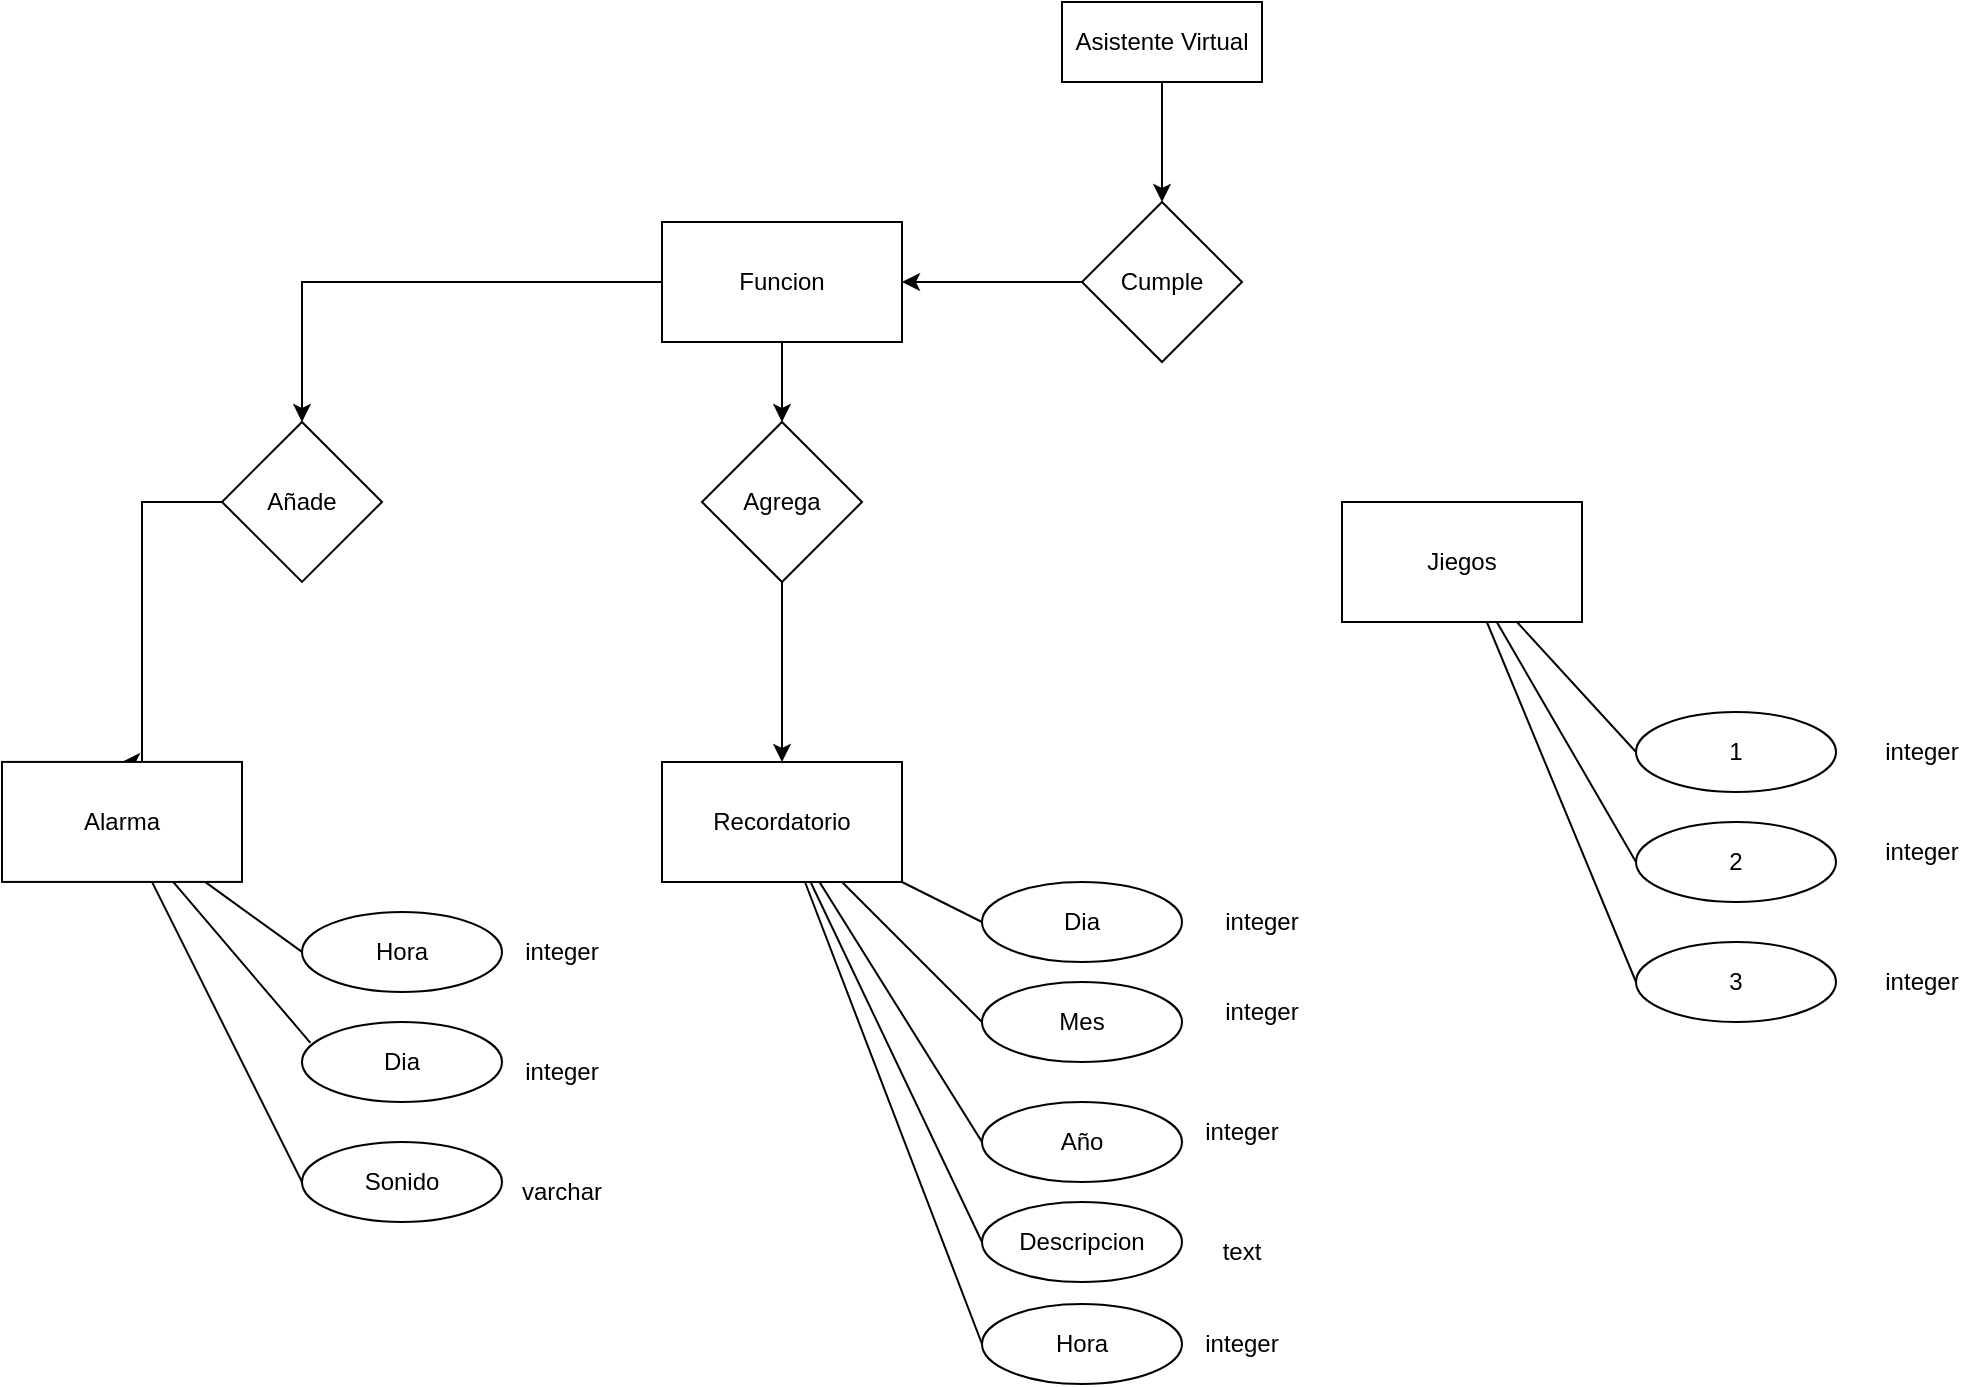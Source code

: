 <mxfile version="24.6.4" type="device">
  <diagram name="Página-1" id="XGo4QF6mYdpmztNutad-">
    <mxGraphModel dx="1548" dy="515" grid="1" gridSize="10" guides="1" tooltips="1" connect="1" arrows="1" fold="1" page="1" pageScale="1" pageWidth="827" pageHeight="1169" math="0" shadow="0">
      <root>
        <mxCell id="0" />
        <mxCell id="1" parent="0" />
        <mxCell id="E5vyAwLDSGxeVuyTleDd-7" value="" style="edgeStyle=orthogonalEdgeStyle;rounded=0;orthogonalLoop=1;jettySize=auto;html=1;" edge="1" parent="1" source="E5vyAwLDSGxeVuyTleDd-5" target="E5vyAwLDSGxeVuyTleDd-6">
          <mxGeometry relative="1" as="geometry" />
        </mxCell>
        <mxCell id="E5vyAwLDSGxeVuyTleDd-5" value="Asistente Virtual" style="whiteSpace=wrap;html=1;align=center;" vertex="1" parent="1">
          <mxGeometry x="1310" y="110" width="100" height="40" as="geometry" />
        </mxCell>
        <mxCell id="E5vyAwLDSGxeVuyTleDd-9" value="" style="edgeStyle=orthogonalEdgeStyle;rounded=0;orthogonalLoop=1;jettySize=auto;html=1;" edge="1" parent="1" source="E5vyAwLDSGxeVuyTleDd-6" target="E5vyAwLDSGxeVuyTleDd-8">
          <mxGeometry relative="1" as="geometry" />
        </mxCell>
        <mxCell id="E5vyAwLDSGxeVuyTleDd-6" value="Cumple" style="rhombus;whiteSpace=wrap;html=1;" vertex="1" parent="1">
          <mxGeometry x="1320" y="210" width="80" height="80" as="geometry" />
        </mxCell>
        <mxCell id="E5vyAwLDSGxeVuyTleDd-12" value="" style="edgeStyle=orthogonalEdgeStyle;rounded=0;orthogonalLoop=1;jettySize=auto;html=1;exitX=0;exitY=0.5;exitDx=0;exitDy=0;" edge="1" parent="1" source="E5vyAwLDSGxeVuyTleDd-8" target="E5vyAwLDSGxeVuyTleDd-11">
          <mxGeometry relative="1" as="geometry">
            <mxPoint x="1050" y="250.037" as="sourcePoint" />
          </mxGeometry>
        </mxCell>
        <mxCell id="E5vyAwLDSGxeVuyTleDd-14" value="" style="edgeStyle=orthogonalEdgeStyle;rounded=0;orthogonalLoop=1;jettySize=auto;html=1;" edge="1" parent="1" source="E5vyAwLDSGxeVuyTleDd-8" target="E5vyAwLDSGxeVuyTleDd-13">
          <mxGeometry relative="1" as="geometry" />
        </mxCell>
        <mxCell id="E5vyAwLDSGxeVuyTleDd-8" value="Funcion" style="whiteSpace=wrap;html=1;" vertex="1" parent="1">
          <mxGeometry x="1110" y="220" width="120" height="60" as="geometry" />
        </mxCell>
        <mxCell id="E5vyAwLDSGxeVuyTleDd-15" style="edgeStyle=orthogonalEdgeStyle;rounded=0;orthogonalLoop=1;jettySize=auto;html=1;entryX=0.5;entryY=0;entryDx=0;entryDy=0;" edge="1" parent="1" source="E5vyAwLDSGxeVuyTleDd-11" target="E5vyAwLDSGxeVuyTleDd-16">
          <mxGeometry relative="1" as="geometry">
            <mxPoint x="850" y="479.96" as="targetPoint" />
            <Array as="points">
              <mxPoint x="850" y="359.96" />
            </Array>
          </mxGeometry>
        </mxCell>
        <mxCell id="E5vyAwLDSGxeVuyTleDd-11" value="Añade" style="rhombus;whiteSpace=wrap;html=1;" vertex="1" parent="1">
          <mxGeometry x="890" y="319.96" width="80" height="80" as="geometry" />
        </mxCell>
        <mxCell id="E5vyAwLDSGxeVuyTleDd-32" style="edgeStyle=orthogonalEdgeStyle;rounded=0;orthogonalLoop=1;jettySize=auto;html=1;" edge="1" parent="1" source="E5vyAwLDSGxeVuyTleDd-13" target="E5vyAwLDSGxeVuyTleDd-25">
          <mxGeometry relative="1" as="geometry" />
        </mxCell>
        <mxCell id="E5vyAwLDSGxeVuyTleDd-13" value="Agrega" style="rhombus;whiteSpace=wrap;html=1;" vertex="1" parent="1">
          <mxGeometry x="1130" y="320" width="80" height="80" as="geometry" />
        </mxCell>
        <mxCell id="E5vyAwLDSGxeVuyTleDd-16" value="Alarma" style="whiteSpace=wrap;html=1;" vertex="1" parent="1">
          <mxGeometry x="780" y="489.96" width="120" height="60" as="geometry" />
        </mxCell>
        <mxCell id="E5vyAwLDSGxeVuyTleDd-19" value="" style="endArrow=none;html=1;rounded=0;exitX=0.042;exitY=0.26;exitDx=0;exitDy=0;exitPerimeter=0;" edge="1" parent="1" source="E5vyAwLDSGxeVuyTleDd-50" target="E5vyAwLDSGxeVuyTleDd-16">
          <mxGeometry width="50" height="50" relative="1" as="geometry">
            <mxPoint x="920" y="640" as="sourcePoint" />
            <mxPoint x="1020" y="569.96" as="targetPoint" />
          </mxGeometry>
        </mxCell>
        <mxCell id="E5vyAwLDSGxeVuyTleDd-21" value="Hora" style="ellipse;whiteSpace=wrap;html=1;align=center;" vertex="1" parent="1">
          <mxGeometry x="930" y="564.96" width="100" height="40" as="geometry" />
        </mxCell>
        <mxCell id="E5vyAwLDSGxeVuyTleDd-22" value="" style="endArrow=none;html=1;rounded=0;exitX=0;exitY=0.5;exitDx=0;exitDy=0;" edge="1" parent="1" source="E5vyAwLDSGxeVuyTleDd-21" target="E5vyAwLDSGxeVuyTleDd-16">
          <mxGeometry width="50" height="50" relative="1" as="geometry">
            <mxPoint x="1100" y="599.96" as="sourcePoint" />
            <mxPoint x="980" y="529.96" as="targetPoint" />
          </mxGeometry>
        </mxCell>
        <mxCell id="E5vyAwLDSGxeVuyTleDd-24" value="" style="endArrow=none;html=1;rounded=0;exitX=0;exitY=0.5;exitDx=0;exitDy=0;" edge="1" parent="1" source="E5vyAwLDSGxeVuyTleDd-49" target="E5vyAwLDSGxeVuyTleDd-16">
          <mxGeometry width="50" height="50" relative="1" as="geometry">
            <mxPoint x="940" y="700" as="sourcePoint" />
            <mxPoint x="970" y="609.96" as="targetPoint" />
          </mxGeometry>
        </mxCell>
        <mxCell id="E5vyAwLDSGxeVuyTleDd-25" value="Recordatorio" style="whiteSpace=wrap;html=1;" vertex="1" parent="1">
          <mxGeometry x="1110" y="490" width="120" height="60" as="geometry" />
        </mxCell>
        <mxCell id="E5vyAwLDSGxeVuyTleDd-26" value="Mes" style="ellipse;whiteSpace=wrap;html=1;align=center;" vertex="1" parent="1">
          <mxGeometry x="1270" y="600" width="100" height="40" as="geometry" />
        </mxCell>
        <mxCell id="E5vyAwLDSGxeVuyTleDd-27" value="" style="endArrow=none;html=1;rounded=0;exitX=0;exitY=0.5;exitDx=0;exitDy=0;" edge="1" parent="1" source="E5vyAwLDSGxeVuyTleDd-26" target="E5vyAwLDSGxeVuyTleDd-25">
          <mxGeometry width="50" height="50" relative="1" as="geometry">
            <mxPoint x="1290" y="620" as="sourcePoint" />
            <mxPoint x="1340" y="570" as="targetPoint" />
          </mxGeometry>
        </mxCell>
        <mxCell id="E5vyAwLDSGxeVuyTleDd-28" value="Dia" style="ellipse;whiteSpace=wrap;html=1;align=center;" vertex="1" parent="1">
          <mxGeometry x="1270" y="550" width="100" height="40" as="geometry" />
        </mxCell>
        <mxCell id="E5vyAwLDSGxeVuyTleDd-29" value="" style="endArrow=none;html=1;rounded=0;exitX=0;exitY=0.5;exitDx=0;exitDy=0;" edge="1" parent="1" source="E5vyAwLDSGxeVuyTleDd-28" target="E5vyAwLDSGxeVuyTleDd-25">
          <mxGeometry width="50" height="50" relative="1" as="geometry">
            <mxPoint x="1420" y="600" as="sourcePoint" />
            <mxPoint x="1300" y="530" as="targetPoint" />
          </mxGeometry>
        </mxCell>
        <mxCell id="E5vyAwLDSGxeVuyTleDd-30" value="Año" style="ellipse;whiteSpace=wrap;html=1;align=center;" vertex="1" parent="1">
          <mxGeometry x="1270" y="660" width="100" height="40" as="geometry" />
        </mxCell>
        <mxCell id="E5vyAwLDSGxeVuyTleDd-31" value="" style="endArrow=none;html=1;rounded=0;exitX=0;exitY=0.5;exitDx=0;exitDy=0;" edge="1" parent="1" source="E5vyAwLDSGxeVuyTleDd-30" target="E5vyAwLDSGxeVuyTleDd-25">
          <mxGeometry width="50" height="50" relative="1" as="geometry">
            <mxPoint x="1410" y="680" as="sourcePoint" />
            <mxPoint x="1290" y="610" as="targetPoint" />
          </mxGeometry>
        </mxCell>
        <mxCell id="E5vyAwLDSGxeVuyTleDd-33" value="Descripcion" style="ellipse;whiteSpace=wrap;html=1;align=center;" vertex="1" parent="1">
          <mxGeometry x="1270" y="710" width="100" height="40" as="geometry" />
        </mxCell>
        <mxCell id="E5vyAwLDSGxeVuyTleDd-34" value="" style="endArrow=none;html=1;rounded=0;exitX=0;exitY=0.5;exitDx=0;exitDy=0;" edge="1" parent="1" source="E5vyAwLDSGxeVuyTleDd-33" target="E5vyAwLDSGxeVuyTleDd-25">
          <mxGeometry width="50" height="50" relative="1" as="geometry">
            <mxPoint x="1471.24" y="878.5" as="sourcePoint" />
            <mxPoint x="1218.756" y="585" as="targetPoint" />
          </mxGeometry>
        </mxCell>
        <mxCell id="E5vyAwLDSGxeVuyTleDd-35" value="Hora" style="ellipse;whiteSpace=wrap;html=1;align=center;" vertex="1" parent="1">
          <mxGeometry x="1270" y="761" width="100" height="40" as="geometry" />
        </mxCell>
        <mxCell id="E5vyAwLDSGxeVuyTleDd-36" value="" style="endArrow=none;html=1;rounded=0;exitX=0;exitY=0.5;exitDx=0;exitDy=0;" edge="1" parent="1" source="E5vyAwLDSGxeVuyTleDd-35" target="E5vyAwLDSGxeVuyTleDd-25">
          <mxGeometry width="50" height="50" relative="1" as="geometry">
            <mxPoint x="1241" y="750" as="sourcePoint" />
            <mxPoint x="1155" y="570" as="targetPoint" />
          </mxGeometry>
        </mxCell>
        <mxCell id="E5vyAwLDSGxeVuyTleDd-37" value="Jiegos" style="whiteSpace=wrap;html=1;" vertex="1" parent="1">
          <mxGeometry x="1450" y="360" width="120" height="60" as="geometry" />
        </mxCell>
        <mxCell id="E5vyAwLDSGxeVuyTleDd-39" value="2" style="ellipse;whiteSpace=wrap;html=1;align=center;" vertex="1" parent="1">
          <mxGeometry x="1597" y="520" width="100" height="40" as="geometry" />
        </mxCell>
        <mxCell id="E5vyAwLDSGxeVuyTleDd-40" value="" style="endArrow=none;html=1;rounded=0;exitX=0;exitY=0.5;exitDx=0;exitDy=0;" edge="1" source="E5vyAwLDSGxeVuyTleDd-39" parent="1" target="E5vyAwLDSGxeVuyTleDd-37">
          <mxGeometry width="50" height="50" relative="1" as="geometry">
            <mxPoint x="1637" y="520" as="sourcePoint" />
            <mxPoint x="1537" y="450" as="targetPoint" />
          </mxGeometry>
        </mxCell>
        <mxCell id="E5vyAwLDSGxeVuyTleDd-41" value="1" style="ellipse;whiteSpace=wrap;html=1;align=center;" vertex="1" parent="1">
          <mxGeometry x="1597" y="465" width="100" height="40" as="geometry" />
        </mxCell>
        <mxCell id="E5vyAwLDSGxeVuyTleDd-42" value="" style="endArrow=none;html=1;rounded=0;exitX=0;exitY=0.5;exitDx=0;exitDy=0;" edge="1" source="E5vyAwLDSGxeVuyTleDd-41" parent="1" target="E5vyAwLDSGxeVuyTleDd-37">
          <mxGeometry width="50" height="50" relative="1" as="geometry">
            <mxPoint x="1767" y="500" as="sourcePoint" />
            <mxPoint x="1554" y="450" as="targetPoint" />
          </mxGeometry>
        </mxCell>
        <mxCell id="E5vyAwLDSGxeVuyTleDd-43" value="3" style="ellipse;whiteSpace=wrap;html=1;align=center;" vertex="1" parent="1">
          <mxGeometry x="1597" y="580" width="100" height="40" as="geometry" />
        </mxCell>
        <mxCell id="E5vyAwLDSGxeVuyTleDd-44" value="" style="endArrow=none;html=1;rounded=0;exitX=0;exitY=0.5;exitDx=0;exitDy=0;" edge="1" source="E5vyAwLDSGxeVuyTleDd-43" parent="1" target="E5vyAwLDSGxeVuyTleDd-37">
          <mxGeometry width="50" height="50" relative="1" as="geometry">
            <mxPoint x="1757" y="580" as="sourcePoint" />
            <mxPoint x="1530" y="450" as="targetPoint" />
          </mxGeometry>
        </mxCell>
        <mxCell id="E5vyAwLDSGxeVuyTleDd-45" value="integer" style="text;html=1;align=center;verticalAlign=middle;whiteSpace=wrap;rounded=0;" vertex="1" parent="1">
          <mxGeometry x="1710" y="520" width="60" height="30" as="geometry" />
        </mxCell>
        <mxCell id="E5vyAwLDSGxeVuyTleDd-46" value="integer" style="text;html=1;align=center;verticalAlign=middle;whiteSpace=wrap;rounded=0;" vertex="1" parent="1">
          <mxGeometry x="1710" y="470" width="60" height="30" as="geometry" />
        </mxCell>
        <mxCell id="E5vyAwLDSGxeVuyTleDd-47" value="integer" style="text;html=1;align=center;verticalAlign=middle;whiteSpace=wrap;rounded=0;" vertex="1" parent="1">
          <mxGeometry x="1710" y="585" width="60" height="30" as="geometry" />
        </mxCell>
        <mxCell id="E5vyAwLDSGxeVuyTleDd-48" value="integer" style="text;html=1;align=center;verticalAlign=middle;whiteSpace=wrap;rounded=0;" vertex="1" parent="1">
          <mxGeometry x="1030" y="570" width="60" height="30" as="geometry" />
        </mxCell>
        <mxCell id="E5vyAwLDSGxeVuyTleDd-49" value="Sonido" style="ellipse;whiteSpace=wrap;html=1;align=center;" vertex="1" parent="1">
          <mxGeometry x="930" y="680" width="100" height="40" as="geometry" />
        </mxCell>
        <mxCell id="E5vyAwLDSGxeVuyTleDd-50" value="Dia" style="ellipse;whiteSpace=wrap;html=1;align=center;" vertex="1" parent="1">
          <mxGeometry x="930" y="620" width="100" height="40" as="geometry" />
        </mxCell>
        <mxCell id="E5vyAwLDSGxeVuyTleDd-52" value="varchar" style="text;html=1;align=center;verticalAlign=middle;whiteSpace=wrap;rounded=0;" vertex="1" parent="1">
          <mxGeometry x="1030" y="690" width="60" height="30" as="geometry" />
        </mxCell>
        <mxCell id="E5vyAwLDSGxeVuyTleDd-54" value="text" style="text;html=1;align=center;verticalAlign=middle;whiteSpace=wrap;rounded=0;" vertex="1" parent="1">
          <mxGeometry x="1370" y="720" width="60" height="30" as="geometry" />
        </mxCell>
        <mxCell id="E5vyAwLDSGxeVuyTleDd-56" value="integer" style="text;html=1;align=center;verticalAlign=middle;whiteSpace=wrap;rounded=0;" vertex="1" parent="1">
          <mxGeometry x="1370" y="766" width="60" height="30" as="geometry" />
        </mxCell>
        <mxCell id="E5vyAwLDSGxeVuyTleDd-57" value="integer" style="text;html=1;align=center;verticalAlign=middle;whiteSpace=wrap;rounded=0;" vertex="1" parent="1">
          <mxGeometry x="1030" y="630" width="60" height="30" as="geometry" />
        </mxCell>
        <mxCell id="E5vyAwLDSGxeVuyTleDd-58" value="integer" style="text;html=1;align=center;verticalAlign=middle;whiteSpace=wrap;rounded=0;" vertex="1" parent="1">
          <mxGeometry x="1380" y="555" width="60" height="30" as="geometry" />
        </mxCell>
        <mxCell id="E5vyAwLDSGxeVuyTleDd-59" value="integer" style="text;html=1;align=center;verticalAlign=middle;whiteSpace=wrap;rounded=0;" vertex="1" parent="1">
          <mxGeometry x="1380" y="600" width="60" height="30" as="geometry" />
        </mxCell>
        <mxCell id="E5vyAwLDSGxeVuyTleDd-60" value="integer" style="text;html=1;align=center;verticalAlign=middle;whiteSpace=wrap;rounded=0;" vertex="1" parent="1">
          <mxGeometry x="1370" y="660" width="60" height="30" as="geometry" />
        </mxCell>
      </root>
    </mxGraphModel>
  </diagram>
</mxfile>
